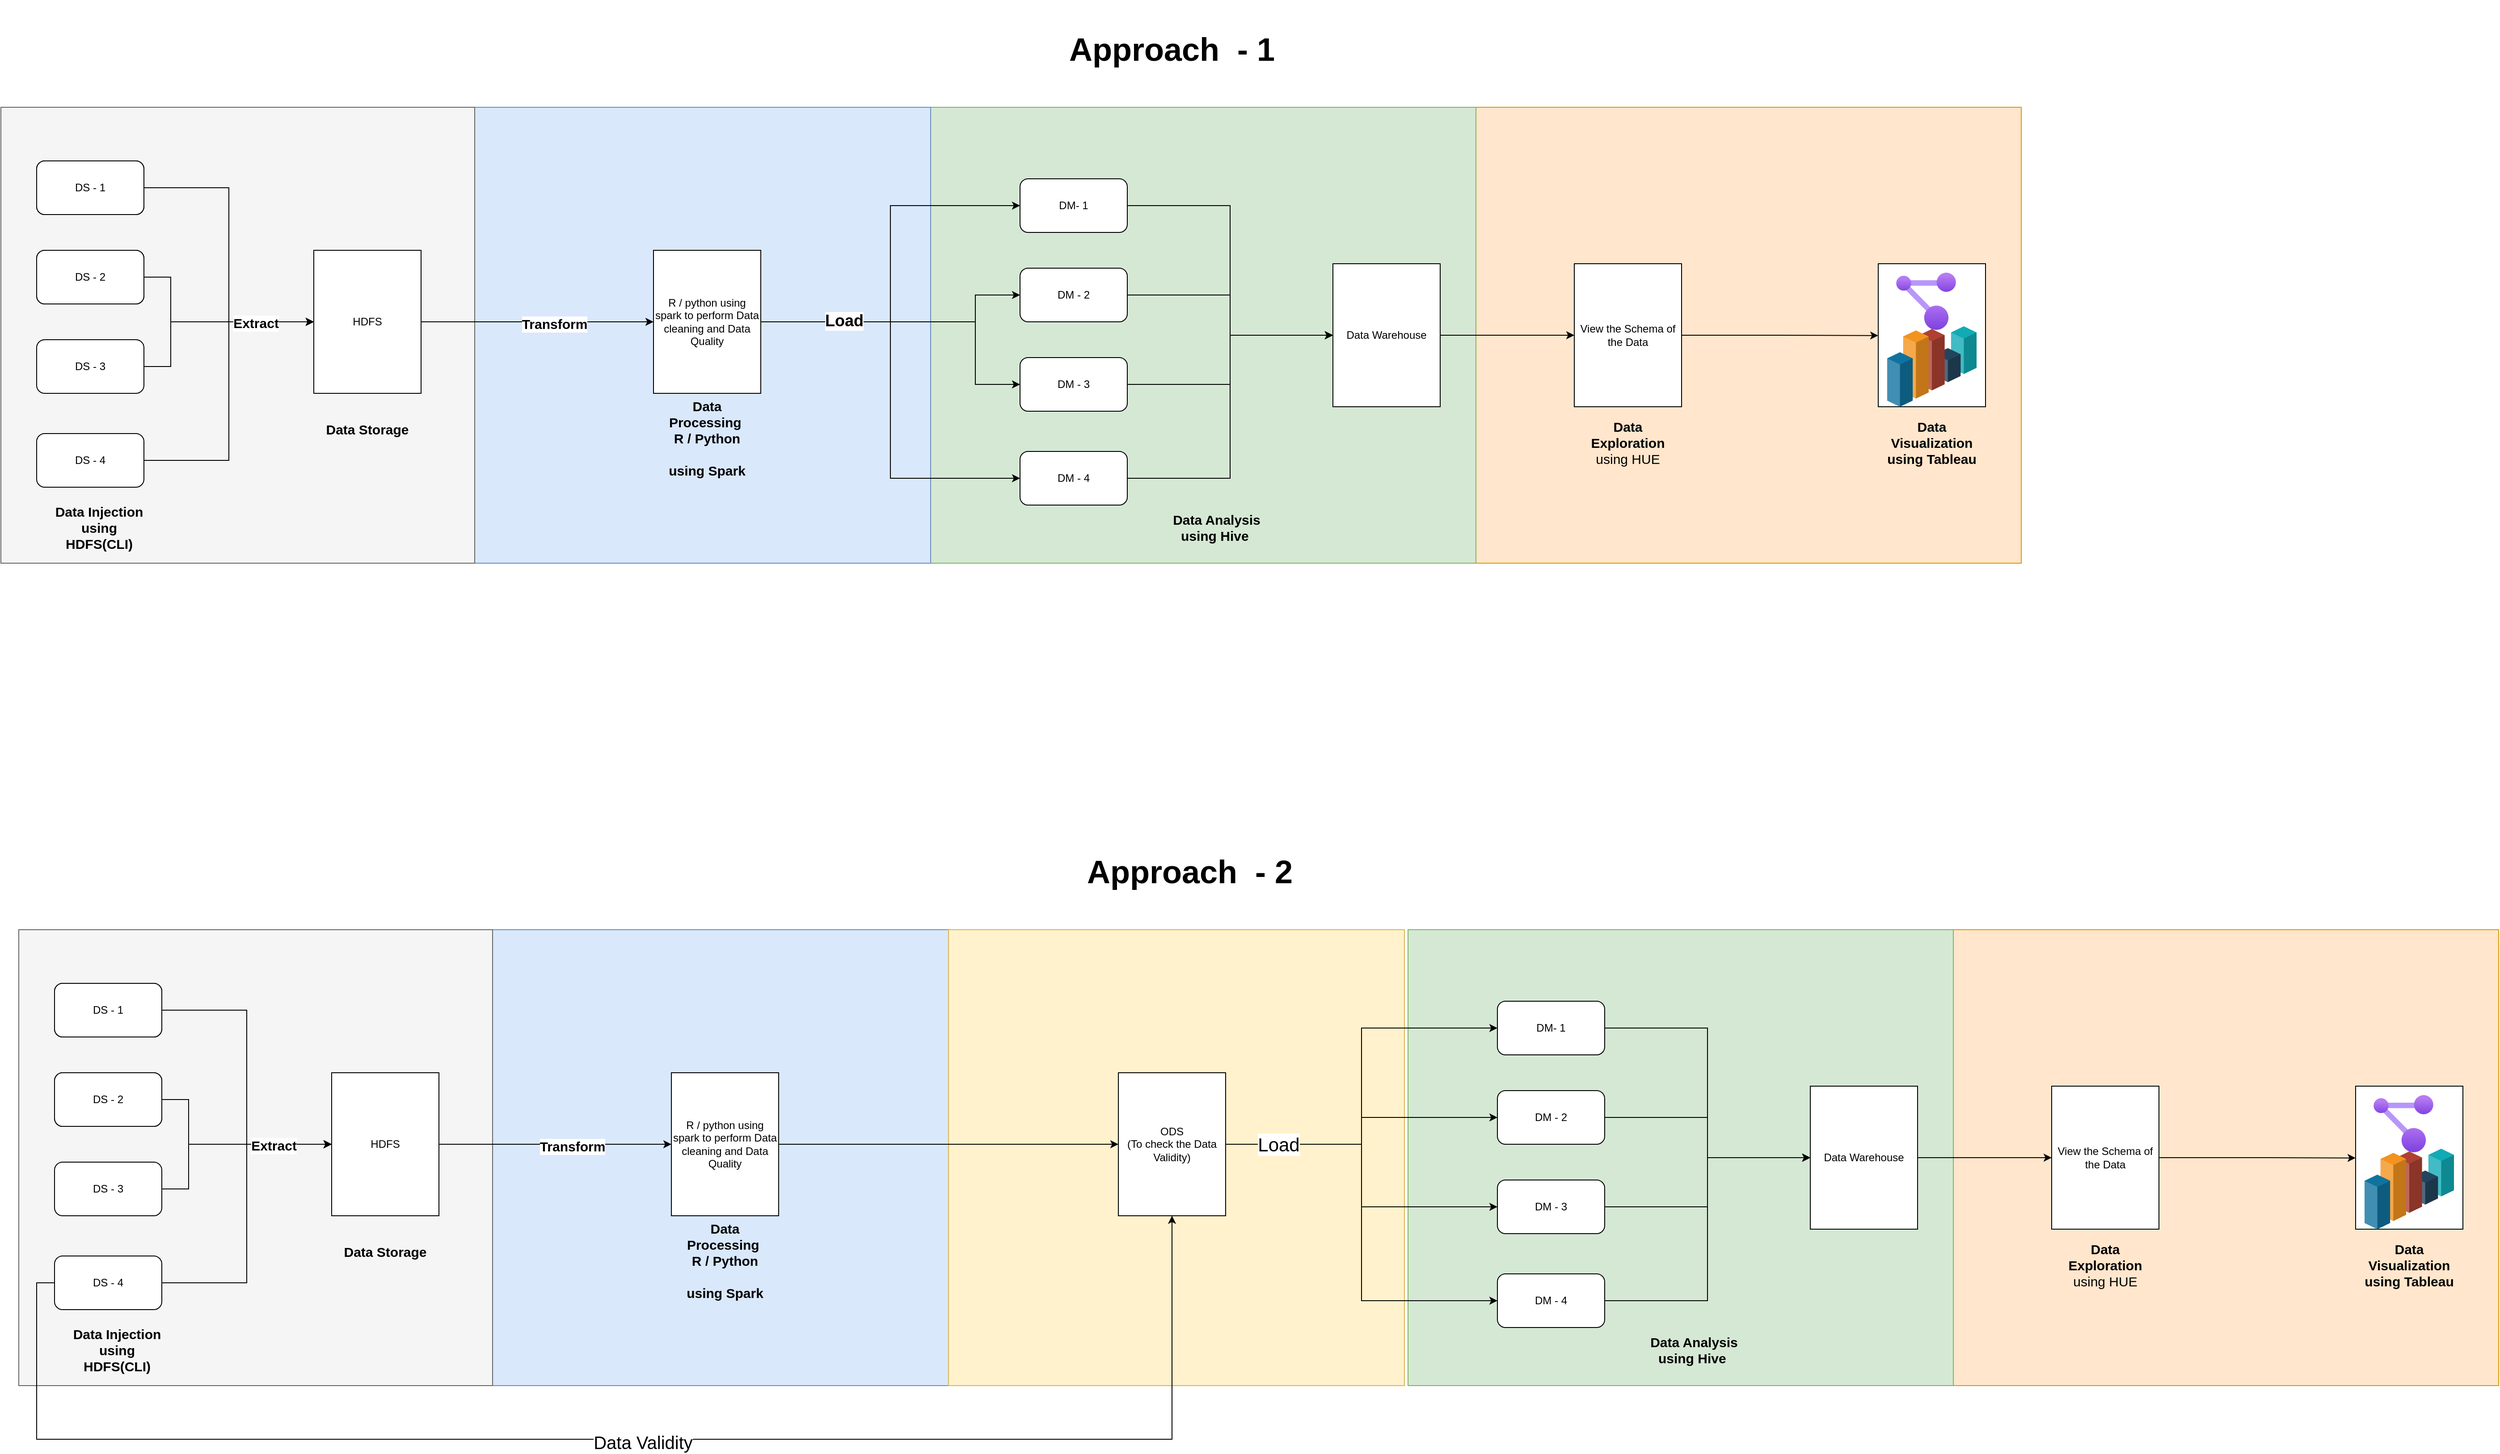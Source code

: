 <mxfile version="20.8.10" type="device"><diagram name="Page-1" id="1sFsLoL9TFEIh8zU4Sg7"><mxGraphModel dx="3115" dy="1513" grid="1" gridSize="10" guides="1" tooltips="1" connect="1" arrows="1" fold="1" page="1" pageScale="1" pageWidth="827" pageHeight="1169" math="0" shadow="0"><root><mxCell id="0"/><mxCell id="1" parent="0"/><mxCell id="8k6NsZzLJzatRKN9SXJg-61" value="" style="rounded=0;whiteSpace=wrap;html=1;fontSize=15;fillColor=#ffe6cc;strokeColor=#d79b00;" parent="1" vertex="1"><mxGeometry x="1730" y="160" width="610" height="510" as="geometry"/></mxCell><mxCell id="8k6NsZzLJzatRKN9SXJg-38" value="" style="rounded=0;whiteSpace=wrap;html=1;fontSize=15;fillColor=#d5e8d4;strokeColor=#82b366;" parent="1" vertex="1"><mxGeometry x="1120" y="160" width="610" height="510" as="geometry"/></mxCell><mxCell id="8k6NsZzLJzatRKN9SXJg-19" value="" style="rounded=0;whiteSpace=wrap;html=1;fontSize=15;fillColor=#dae8fc;strokeColor=#6c8ebf;" parent="1" vertex="1"><mxGeometry x="610" y="160" width="510" height="510" as="geometry"/></mxCell><mxCell id="8k6NsZzLJzatRKN9SXJg-12" value="" style="rounded=0;whiteSpace=wrap;html=1;fontSize=15;fillColor=#f5f5f5;fontColor=#333333;strokeColor=#666666;" parent="1" vertex="1"><mxGeometry x="80" y="160" width="530" height="510" as="geometry"/></mxCell><mxCell id="8k6NsZzLJzatRKN9SXJg-6" style="edgeStyle=orthogonalEdgeStyle;rounded=0;orthogonalLoop=1;jettySize=auto;html=1;exitX=1;exitY=0.5;exitDx=0;exitDy=0;entryX=0;entryY=0.5;entryDx=0;entryDy=0;" parent="1" source="8k6NsZzLJzatRKN9SXJg-1" target="8k6NsZzLJzatRKN9SXJg-5" edge="1"><mxGeometry relative="1" as="geometry"/></mxCell><mxCell id="8k6NsZzLJzatRKN9SXJg-1" value="DS - 1" style="rounded=1;whiteSpace=wrap;html=1;" parent="1" vertex="1"><mxGeometry x="120" y="220" width="120" height="60" as="geometry"/></mxCell><mxCell id="8k6NsZzLJzatRKN9SXJg-7" style="edgeStyle=orthogonalEdgeStyle;rounded=0;orthogonalLoop=1;jettySize=auto;html=1;exitX=1;exitY=0.5;exitDx=0;exitDy=0;" parent="1" source="8k6NsZzLJzatRKN9SXJg-2" edge="1"><mxGeometry relative="1" as="geometry"><mxPoint x="430" y="400" as="targetPoint"/><Array as="points"><mxPoint x="270" y="350"/><mxPoint x="270" y="400"/></Array></mxGeometry></mxCell><mxCell id="8k6NsZzLJzatRKN9SXJg-2" value="DS - 2" style="rounded=1;whiteSpace=wrap;html=1;" parent="1" vertex="1"><mxGeometry x="120" y="320" width="120" height="60" as="geometry"/></mxCell><mxCell id="8k6NsZzLJzatRKN9SXJg-8" style="edgeStyle=orthogonalEdgeStyle;rounded=0;orthogonalLoop=1;jettySize=auto;html=1;exitX=1;exitY=0.5;exitDx=0;exitDy=0;" parent="1" source="8k6NsZzLJzatRKN9SXJg-3" edge="1"><mxGeometry relative="1" as="geometry"><mxPoint x="430" y="400" as="targetPoint"/><Array as="points"><mxPoint x="270" y="450"/><mxPoint x="270" y="400"/></Array></mxGeometry></mxCell><mxCell id="8k6NsZzLJzatRKN9SXJg-3" value="DS - 3" style="rounded=1;whiteSpace=wrap;html=1;" parent="1" vertex="1"><mxGeometry x="120" y="420" width="120" height="60" as="geometry"/></mxCell><mxCell id="8k6NsZzLJzatRKN9SXJg-9" style="edgeStyle=orthogonalEdgeStyle;rounded=0;orthogonalLoop=1;jettySize=auto;html=1;exitX=1;exitY=0.5;exitDx=0;exitDy=0;entryX=0;entryY=0.5;entryDx=0;entryDy=0;" parent="1" source="8k6NsZzLJzatRKN9SXJg-4" target="8k6NsZzLJzatRKN9SXJg-5" edge="1"><mxGeometry relative="1" as="geometry"/></mxCell><mxCell id="8k6NsZzLJzatRKN9SXJg-13" value="&lt;b&gt;Extract&lt;/b&gt;" style="edgeLabel;html=1;align=center;verticalAlign=middle;resizable=0;points=[];fontSize=15;" parent="8k6NsZzLJzatRKN9SXJg-9" vertex="1" connectable="0"><mxGeometry x="0.624" y="-1" relative="1" as="geometry"><mxPoint as="offset"/></mxGeometry></mxCell><mxCell id="8k6NsZzLJzatRKN9SXJg-4" value="DS - 4" style="rounded=1;whiteSpace=wrap;html=1;" parent="1" vertex="1"><mxGeometry x="120" y="525" width="120" height="60" as="geometry"/></mxCell><mxCell id="8k6NsZzLJzatRKN9SXJg-16" style="edgeStyle=orthogonalEdgeStyle;rounded=0;orthogonalLoop=1;jettySize=auto;html=1;exitX=1;exitY=0.5;exitDx=0;exitDy=0;entryX=0;entryY=0.5;entryDx=0;entryDy=0;fontSize=15;" parent="1" source="8k6NsZzLJzatRKN9SXJg-5" target="8k6NsZzLJzatRKN9SXJg-15" edge="1"><mxGeometry relative="1" as="geometry"/></mxCell><mxCell id="8k6NsZzLJzatRKN9SXJg-17" value="&lt;b&gt;Transform&lt;/b&gt;" style="edgeLabel;html=1;align=center;verticalAlign=middle;resizable=0;points=[];fontSize=15;" parent="8k6NsZzLJzatRKN9SXJg-16" vertex="1" connectable="0"><mxGeometry x="0.149" y="-2" relative="1" as="geometry"><mxPoint x="-1" as="offset"/></mxGeometry></mxCell><mxCell id="8k6NsZzLJzatRKN9SXJg-5" value="HDFS" style="rounded=0;whiteSpace=wrap;html=1;" parent="1" vertex="1"><mxGeometry x="430" y="320" width="120" height="160" as="geometry"/></mxCell><mxCell id="8k6NsZzLJzatRKN9SXJg-10" value="&lt;font style=&quot;font-size: 15px;&quot;&gt;&lt;b&gt;Data Injection using HDFS(CLI)&lt;/b&gt;&lt;/font&gt;" style="text;html=1;strokeColor=none;fillColor=none;align=center;verticalAlign=middle;whiteSpace=wrap;rounded=0;" parent="1" vertex="1"><mxGeometry x="130" y="590" width="120" height="80" as="geometry"/></mxCell><mxCell id="8k6NsZzLJzatRKN9SXJg-28" style="edgeStyle=orthogonalEdgeStyle;rounded=0;orthogonalLoop=1;jettySize=auto;html=1;exitX=1;exitY=0.5;exitDx=0;exitDy=0;entryX=0;entryY=0.5;entryDx=0;entryDy=0;fontSize=15;" parent="1" source="8k6NsZzLJzatRKN9SXJg-15" target="8k6NsZzLJzatRKN9SXJg-23" edge="1"><mxGeometry relative="1" as="geometry"/></mxCell><mxCell id="8k6NsZzLJzatRKN9SXJg-15" value="R / python using spark to perform Data cleaning and Data Quality" style="rounded=0;whiteSpace=wrap;html=1;" parent="1" vertex="1"><mxGeometry x="810" y="320" width="120" height="160" as="geometry"/></mxCell><mxCell id="8k6NsZzLJzatRKN9SXJg-18" value="&lt;font style=&quot;font-size: 15px;&quot;&gt;&lt;b&gt;Data Storage&lt;/b&gt;&lt;/font&gt;" style="text;html=1;strokeColor=none;fillColor=none;align=center;verticalAlign=middle;whiteSpace=wrap;rounded=0;" parent="1" vertex="1"><mxGeometry x="430" y="480" width="120" height="80" as="geometry"/></mxCell><mxCell id="8k6NsZzLJzatRKN9SXJg-20" value="&lt;font style=&quot;font-size: 15px;&quot;&gt;&lt;b&gt;Data Processing&amp;nbsp;&lt;br&gt;R / Python&lt;br&gt;&lt;br&gt;using Spark&lt;/b&gt;&lt;br&gt;&lt;/font&gt;" style="text;html=1;strokeColor=none;fillColor=none;align=center;verticalAlign=middle;whiteSpace=wrap;rounded=0;" parent="1" vertex="1"><mxGeometry x="810" y="490" width="120" height="80" as="geometry"/></mxCell><mxCell id="8k6NsZzLJzatRKN9SXJg-21" value="DS - 1" style="rounded=1;whiteSpace=wrap;html=1;" parent="1" vertex="1"><mxGeometry x="120" y="220" width="120" height="60" as="geometry"/></mxCell><mxCell id="8k6NsZzLJzatRKN9SXJg-22" value="DS - 2" style="rounded=1;whiteSpace=wrap;html=1;" parent="1" vertex="1"><mxGeometry x="120" y="320" width="120" height="60" as="geometry"/></mxCell><mxCell id="8k6NsZzLJzatRKN9SXJg-32" style="edgeStyle=orthogonalEdgeStyle;rounded=0;orthogonalLoop=1;jettySize=auto;html=1;exitX=1;exitY=0.5;exitDx=0;exitDy=0;entryX=0;entryY=0.5;entryDx=0;entryDy=0;fontSize=15;startArrow=none;startFill=0;endArrow=classic;endFill=1;" parent="1" source="8k6NsZzLJzatRKN9SXJg-23" target="8k6NsZzLJzatRKN9SXJg-27" edge="1"><mxGeometry relative="1" as="geometry"/></mxCell><mxCell id="8k6NsZzLJzatRKN9SXJg-23" value="DM- 1" style="rounded=1;whiteSpace=wrap;html=1;" parent="1" vertex="1"><mxGeometry x="1220" y="240" width="120" height="60" as="geometry"/></mxCell><mxCell id="8k6NsZzLJzatRKN9SXJg-29" style="edgeStyle=orthogonalEdgeStyle;rounded=0;orthogonalLoop=1;jettySize=auto;html=1;exitX=0;exitY=0.5;exitDx=0;exitDy=0;fontSize=15;startArrow=classic;startFill=1;endArrow=none;endFill=0;" parent="1" source="8k6NsZzLJzatRKN9SXJg-24" edge="1"><mxGeometry relative="1" as="geometry"><mxPoint x="930" y="400" as="targetPoint"/><Array as="points"><mxPoint x="1170" y="370"/><mxPoint x="1170" y="400"/></Array></mxGeometry></mxCell><mxCell id="8k6NsZzLJzatRKN9SXJg-34" style="edgeStyle=orthogonalEdgeStyle;rounded=0;orthogonalLoop=1;jettySize=auto;html=1;exitX=1;exitY=0.5;exitDx=0;exitDy=0;entryX=0;entryY=0.5;entryDx=0;entryDy=0;fontSize=15;startArrow=none;startFill=0;endArrow=classic;endFill=1;" parent="1" source="8k6NsZzLJzatRKN9SXJg-24" target="8k6NsZzLJzatRKN9SXJg-27" edge="1"><mxGeometry relative="1" as="geometry"/></mxCell><mxCell id="8k6NsZzLJzatRKN9SXJg-24" value="DM - 2" style="rounded=1;whiteSpace=wrap;html=1;" parent="1" vertex="1"><mxGeometry x="1220" y="340" width="120" height="60" as="geometry"/></mxCell><mxCell id="8k6NsZzLJzatRKN9SXJg-31" style="edgeStyle=orthogonalEdgeStyle;rounded=0;orthogonalLoop=1;jettySize=auto;html=1;exitX=0;exitY=0.5;exitDx=0;exitDy=0;entryX=1;entryY=0.5;entryDx=0;entryDy=0;fontSize=15;startArrow=classic;startFill=1;endArrow=none;endFill=0;" parent="1" source="8k6NsZzLJzatRKN9SXJg-25" target="8k6NsZzLJzatRKN9SXJg-15" edge="1"><mxGeometry relative="1" as="geometry"/></mxCell><mxCell id="8k6NsZzLJzatRKN9SXJg-36" style="edgeStyle=orthogonalEdgeStyle;rounded=0;orthogonalLoop=1;jettySize=auto;html=1;exitX=1;exitY=0.5;exitDx=0;exitDy=0;entryX=0;entryY=0.5;entryDx=0;entryDy=0;fontSize=15;startArrow=none;startFill=0;endArrow=classic;endFill=1;" parent="1" source="8k6NsZzLJzatRKN9SXJg-25" target="8k6NsZzLJzatRKN9SXJg-27" edge="1"><mxGeometry relative="1" as="geometry"/></mxCell><mxCell id="8k6NsZzLJzatRKN9SXJg-25" value="DM - 4" style="rounded=1;whiteSpace=wrap;html=1;" parent="1" vertex="1"><mxGeometry x="1220" y="545" width="120" height="60" as="geometry"/></mxCell><mxCell id="8k6NsZzLJzatRKN9SXJg-30" style="edgeStyle=orthogonalEdgeStyle;rounded=0;orthogonalLoop=1;jettySize=auto;html=1;exitX=0;exitY=0.5;exitDx=0;exitDy=0;fontSize=15;startArrow=classic;startFill=1;endArrow=none;endFill=0;" parent="1" source="8k6NsZzLJzatRKN9SXJg-26" edge="1"><mxGeometry relative="1" as="geometry"><mxPoint x="930" y="400" as="targetPoint"/><Array as="points"><mxPoint x="1170" y="470"/><mxPoint x="1170" y="400"/></Array></mxGeometry></mxCell><mxCell id="8k6NsZzLJzatRKN9SXJg-40" value="&lt;b&gt;&lt;font style=&quot;font-size: 18px;&quot;&gt;Load&lt;/font&gt;&lt;/b&gt;" style="edgeLabel;html=1;align=center;verticalAlign=middle;resizable=0;points=[];fontSize=15;" parent="8k6NsZzLJzatRKN9SXJg-30" vertex="1" connectable="0"><mxGeometry x="0.488" y="-1" relative="1" as="geometry"><mxPoint x="1" as="offset"/></mxGeometry></mxCell><mxCell id="8k6NsZzLJzatRKN9SXJg-37" style="edgeStyle=orthogonalEdgeStyle;rounded=0;orthogonalLoop=1;jettySize=auto;html=1;exitX=1;exitY=0.5;exitDx=0;exitDy=0;entryX=0;entryY=0.5;entryDx=0;entryDy=0;fontSize=15;startArrow=none;startFill=0;endArrow=classic;endFill=1;" parent="1" source="8k6NsZzLJzatRKN9SXJg-26" target="8k6NsZzLJzatRKN9SXJg-27" edge="1"><mxGeometry relative="1" as="geometry"/></mxCell><mxCell id="8k6NsZzLJzatRKN9SXJg-26" value="DM - 3" style="rounded=1;whiteSpace=wrap;html=1;" parent="1" vertex="1"><mxGeometry x="1220" y="440" width="120" height="60" as="geometry"/></mxCell><mxCell id="8k6NsZzLJzatRKN9SXJg-60" style="edgeStyle=orthogonalEdgeStyle;rounded=0;orthogonalLoop=1;jettySize=auto;html=1;exitX=1;exitY=0.5;exitDx=0;exitDy=0;entryX=0;entryY=0.5;entryDx=0;entryDy=0;fontSize=18;startArrow=none;startFill=0;endArrow=classic;endFill=1;" parent="1" source="8k6NsZzLJzatRKN9SXJg-27" target="8k6NsZzLJzatRKN9SXJg-41" edge="1"><mxGeometry relative="1" as="geometry"/></mxCell><mxCell id="8k6NsZzLJzatRKN9SXJg-27" value="Data Warehouse" style="rounded=0;whiteSpace=wrap;html=1;" parent="1" vertex="1"><mxGeometry x="1570" y="335" width="120" height="160" as="geometry"/></mxCell><mxCell id="8k6NsZzLJzatRKN9SXJg-39" value="&lt;font style=&quot;font-size: 15px;&quot;&gt;&lt;b&gt;Data Analysis&lt;br&gt;using Hive&amp;nbsp;&lt;/b&gt;&lt;br&gt;&lt;/font&gt;" style="text;html=1;strokeColor=none;fillColor=none;align=center;verticalAlign=middle;whiteSpace=wrap;rounded=0;" parent="1" vertex="1"><mxGeometry x="1380" y="590" width="120" height="80" as="geometry"/></mxCell><mxCell id="8k6NsZzLJzatRKN9SXJg-59" style="edgeStyle=orthogonalEdgeStyle;rounded=0;orthogonalLoop=1;jettySize=auto;html=1;exitX=1;exitY=0.5;exitDx=0;exitDy=0;fontSize=18;startArrow=none;startFill=0;endArrow=classic;endFill=1;" parent="1" source="8k6NsZzLJzatRKN9SXJg-41" edge="1"><mxGeometry relative="1" as="geometry"><mxPoint x="2180" y="415.333" as="targetPoint"/></mxGeometry></mxCell><mxCell id="8k6NsZzLJzatRKN9SXJg-41" value="View the Schema of the Data" style="rounded=0;whiteSpace=wrap;html=1;" parent="1" vertex="1"><mxGeometry x="1840" y="335" width="120" height="160" as="geometry"/></mxCell><mxCell id="8k6NsZzLJzatRKN9SXJg-58" value="" style="group" parent="1" vertex="1" connectable="0"><mxGeometry x="2190" y="345" width="110" height="150" as="geometry"/></mxCell><mxCell id="8k6NsZzLJzatRKN9SXJg-56" value="" style="group" parent="8k6NsZzLJzatRKN9SXJg-58" vertex="1" connectable="0"><mxGeometry y="60" width="110" height="90" as="geometry"/></mxCell><mxCell id="8k6NsZzLJzatRKN9SXJg-44" value="" style="rounded=0;whiteSpace=wrap;html=1;" parent="8k6NsZzLJzatRKN9SXJg-56" vertex="1"><mxGeometry x="-10" y="-70.0" width="120" height="160" as="geometry"/></mxCell><mxCell id="8k6NsZzLJzatRKN9SXJg-51" value="" style="verticalLabelPosition=bottom;verticalAlign=top;html=1;shape=mxgraph.infographic.shadedCube;isoAngle=15;fillColor=#12AAB5;strokeColor=none;shadow=0;fontSize=18;" parent="8k6NsZzLJzatRKN9SXJg-56" vertex="1"><mxGeometry x="71.429" width="28.571" height="53.39" as="geometry"/></mxCell><mxCell id="8k6NsZzLJzatRKN9SXJg-52" value="" style="verticalLabelPosition=bottom;verticalAlign=top;html=1;shape=mxgraph.infographic.shadedCube;isoAngle=15;fillColor=#23445D;strokeColor=none;shadow=0;fontSize=18;" parent="8k6NsZzLJzatRKN9SXJg-56" vertex="1"><mxGeometry x="53.571" y="24.407" width="28.571" height="38.136" as="geometry"/></mxCell><mxCell id="8k6NsZzLJzatRKN9SXJg-53" value="" style="verticalLabelPosition=bottom;verticalAlign=top;html=1;shape=mxgraph.infographic.shadedCube;isoAngle=15;fillColor=#AE4132;strokeColor=none;shadow=0;fontSize=18;" parent="8k6NsZzLJzatRKN9SXJg-56" vertex="1"><mxGeometry x="35.714" y="3.051" width="28.571" height="68.644" as="geometry"/></mxCell><mxCell id="8k6NsZzLJzatRKN9SXJg-54" value="" style="verticalLabelPosition=bottom;verticalAlign=top;html=1;shape=mxgraph.infographic.shadedCube;isoAngle=15;fillColor=#F2931E;strokeColor=none;shadow=0;fontSize=18;" parent="8k6NsZzLJzatRKN9SXJg-56" vertex="1"><mxGeometry x="17.857" y="4.576" width="28.571" height="76.271" as="geometry"/></mxCell><mxCell id="8k6NsZzLJzatRKN9SXJg-55" value="" style="verticalLabelPosition=bottom;verticalAlign=top;html=1;shape=mxgraph.infographic.shadedCube;isoAngle=15;fillColor=#10739E;strokeColor=none;shadow=0;fontSize=18;" parent="8k6NsZzLJzatRKN9SXJg-56" vertex="1"><mxGeometry y="28.983" width="28.571" height="61.017" as="geometry"/></mxCell><mxCell id="8k6NsZzLJzatRKN9SXJg-45" value="" style="aspect=fixed;html=1;points=[];align=center;image;fontSize=12;image=img/lib/azure2/management_governance/Resource_Graph_Explorer.svg;" parent="8k6NsZzLJzatRKN9SXJg-58" vertex="1"><mxGeometry x="10" width="67" height="64" as="geometry"/></mxCell><mxCell id="8k6NsZzLJzatRKN9SXJg-62" value="&lt;font style=&quot;font-size: 15px;&quot;&gt;&lt;b&gt;Data Exploration&lt;br&gt;&lt;/b&gt;using HUE&lt;br&gt;&lt;/font&gt;" style="text;html=1;strokeColor=none;fillColor=none;align=center;verticalAlign=middle;whiteSpace=wrap;rounded=0;" parent="1" vertex="1"><mxGeometry x="1840" y="495" width="120" height="80" as="geometry"/></mxCell><mxCell id="8k6NsZzLJzatRKN9SXJg-63" value="&lt;font style=&quot;font-size: 15px;&quot;&gt;&lt;b&gt;Data Visualization using Tableau&lt;/b&gt;&lt;br&gt;&lt;/font&gt;" style="text;html=1;strokeColor=none;fillColor=none;align=center;verticalAlign=middle;whiteSpace=wrap;rounded=0;" parent="1" vertex="1"><mxGeometry x="2180" y="495" width="120" height="80" as="geometry"/></mxCell><mxCell id="8k6NsZzLJzatRKN9SXJg-64" value="&lt;font style=&quot;font-size: 36px;&quot;&gt;&lt;b&gt;Approach&amp;nbsp; - 1&lt;/b&gt;&lt;/font&gt;" style="text;html=1;strokeColor=none;fillColor=none;align=center;verticalAlign=middle;whiteSpace=wrap;rounded=0;fontSize=18;" parent="1" vertex="1"><mxGeometry x="1140" y="40" width="500" height="110" as="geometry"/></mxCell><mxCell id="bdgxwRZe0dCReDBL0QKx-1" value="" style="rounded=0;whiteSpace=wrap;html=1;fontSize=15;fillColor=#ffe6cc;strokeColor=#d79b00;" vertex="1" parent="1"><mxGeometry x="2264" y="1080" width="610" height="510" as="geometry"/></mxCell><mxCell id="bdgxwRZe0dCReDBL0QKx-2" value="" style="rounded=0;whiteSpace=wrap;html=1;fontSize=15;fillColor=#d5e8d4;strokeColor=#82b366;" vertex="1" parent="1"><mxGeometry x="1654" y="1080" width="610" height="510" as="geometry"/></mxCell><mxCell id="bdgxwRZe0dCReDBL0QKx-3" value="" style="rounded=0;whiteSpace=wrap;html=1;fontSize=15;fillColor=#dae8fc;strokeColor=#6c8ebf;" vertex="1" parent="1"><mxGeometry x="630" y="1080" width="510" height="510" as="geometry"/></mxCell><mxCell id="bdgxwRZe0dCReDBL0QKx-4" value="" style="rounded=0;whiteSpace=wrap;html=1;fontSize=15;fillColor=#f5f5f5;fontColor=#333333;strokeColor=#666666;" vertex="1" parent="1"><mxGeometry x="100" y="1080" width="530" height="510" as="geometry"/></mxCell><mxCell id="bdgxwRZe0dCReDBL0QKx-5" style="edgeStyle=orthogonalEdgeStyle;rounded=0;orthogonalLoop=1;jettySize=auto;html=1;exitX=1;exitY=0.5;exitDx=0;exitDy=0;entryX=0;entryY=0.5;entryDx=0;entryDy=0;" edge="1" source="bdgxwRZe0dCReDBL0QKx-6" target="bdgxwRZe0dCReDBL0QKx-16" parent="1"><mxGeometry relative="1" as="geometry"/></mxCell><mxCell id="bdgxwRZe0dCReDBL0QKx-6" value="DS - 1" style="rounded=1;whiteSpace=wrap;html=1;" vertex="1" parent="1"><mxGeometry x="140" y="1140" width="120" height="60" as="geometry"/></mxCell><mxCell id="bdgxwRZe0dCReDBL0QKx-7" style="edgeStyle=orthogonalEdgeStyle;rounded=0;orthogonalLoop=1;jettySize=auto;html=1;exitX=1;exitY=0.5;exitDx=0;exitDy=0;" edge="1" source="bdgxwRZe0dCReDBL0QKx-8" parent="1"><mxGeometry relative="1" as="geometry"><mxPoint x="450" y="1320" as="targetPoint"/><Array as="points"><mxPoint x="290" y="1270"/><mxPoint x="290" y="1320"/></Array></mxGeometry></mxCell><mxCell id="bdgxwRZe0dCReDBL0QKx-8" value="DS - 2" style="rounded=1;whiteSpace=wrap;html=1;" vertex="1" parent="1"><mxGeometry x="140" y="1240" width="120" height="60" as="geometry"/></mxCell><mxCell id="bdgxwRZe0dCReDBL0QKx-9" style="edgeStyle=orthogonalEdgeStyle;rounded=0;orthogonalLoop=1;jettySize=auto;html=1;exitX=1;exitY=0.5;exitDx=0;exitDy=0;" edge="1" source="bdgxwRZe0dCReDBL0QKx-10" parent="1"><mxGeometry relative="1" as="geometry"><mxPoint x="450" y="1320" as="targetPoint"/><Array as="points"><mxPoint x="290" y="1370"/><mxPoint x="290" y="1320"/></Array></mxGeometry></mxCell><mxCell id="bdgxwRZe0dCReDBL0QKx-10" value="DS - 3" style="rounded=1;whiteSpace=wrap;html=1;" vertex="1" parent="1"><mxGeometry x="140" y="1340" width="120" height="60" as="geometry"/></mxCell><mxCell id="bdgxwRZe0dCReDBL0QKx-11" style="edgeStyle=orthogonalEdgeStyle;rounded=0;orthogonalLoop=1;jettySize=auto;html=1;exitX=1;exitY=0.5;exitDx=0;exitDy=0;entryX=0;entryY=0.5;entryDx=0;entryDy=0;" edge="1" source="bdgxwRZe0dCReDBL0QKx-13" target="bdgxwRZe0dCReDBL0QKx-16" parent="1"><mxGeometry relative="1" as="geometry"/></mxCell><mxCell id="bdgxwRZe0dCReDBL0QKx-12" value="&lt;b&gt;Extract&lt;/b&gt;" style="edgeLabel;html=1;align=center;verticalAlign=middle;resizable=0;points=[];fontSize=15;" vertex="1" connectable="0" parent="bdgxwRZe0dCReDBL0QKx-11"><mxGeometry x="0.624" y="-1" relative="1" as="geometry"><mxPoint as="offset"/></mxGeometry></mxCell><mxCell id="bdgxwRZe0dCReDBL0QKx-13" value="DS - 4" style="rounded=1;whiteSpace=wrap;html=1;" vertex="1" parent="1"><mxGeometry x="140" y="1445" width="120" height="60" as="geometry"/></mxCell><mxCell id="bdgxwRZe0dCReDBL0QKx-14" style="edgeStyle=orthogonalEdgeStyle;rounded=0;orthogonalLoop=1;jettySize=auto;html=1;exitX=1;exitY=0.5;exitDx=0;exitDy=0;entryX=0;entryY=0.5;entryDx=0;entryDy=0;fontSize=15;" edge="1" source="bdgxwRZe0dCReDBL0QKx-16" target="bdgxwRZe0dCReDBL0QKx-19" parent="1"><mxGeometry relative="1" as="geometry"/></mxCell><mxCell id="bdgxwRZe0dCReDBL0QKx-15" value="&lt;b&gt;Transform&lt;/b&gt;" style="edgeLabel;html=1;align=center;verticalAlign=middle;resizable=0;points=[];fontSize=15;" vertex="1" connectable="0" parent="bdgxwRZe0dCReDBL0QKx-14"><mxGeometry x="0.149" y="-2" relative="1" as="geometry"><mxPoint x="-1" as="offset"/></mxGeometry></mxCell><mxCell id="bdgxwRZe0dCReDBL0QKx-16" value="HDFS" style="rounded=0;whiteSpace=wrap;html=1;" vertex="1" parent="1"><mxGeometry x="450" y="1240" width="120" height="160" as="geometry"/></mxCell><mxCell id="bdgxwRZe0dCReDBL0QKx-17" value="&lt;font style=&quot;font-size: 15px;&quot;&gt;&lt;b&gt;Data Injection using HDFS(CLI)&lt;/b&gt;&lt;/font&gt;" style="text;html=1;strokeColor=none;fillColor=none;align=center;verticalAlign=middle;whiteSpace=wrap;rounded=0;" vertex="1" parent="1"><mxGeometry x="150" y="1510" width="120" height="80" as="geometry"/></mxCell><mxCell id="bdgxwRZe0dCReDBL0QKx-19" value="R / python using spark to perform Data cleaning and Data Quality" style="rounded=0;whiteSpace=wrap;html=1;" vertex="1" parent="1"><mxGeometry x="830" y="1240" width="120" height="160" as="geometry"/></mxCell><mxCell id="bdgxwRZe0dCReDBL0QKx-20" value="&lt;font style=&quot;font-size: 15px;&quot;&gt;&lt;b&gt;Data Storage&lt;/b&gt;&lt;/font&gt;" style="text;html=1;strokeColor=none;fillColor=none;align=center;verticalAlign=middle;whiteSpace=wrap;rounded=0;" vertex="1" parent="1"><mxGeometry x="450" y="1400" width="120" height="80" as="geometry"/></mxCell><mxCell id="bdgxwRZe0dCReDBL0QKx-21" value="&lt;font style=&quot;font-size: 15px;&quot;&gt;&lt;b&gt;Data Processing&amp;nbsp;&lt;br&gt;R / Python&lt;br&gt;&lt;br&gt;using Spark&lt;/b&gt;&lt;br&gt;&lt;/font&gt;" style="text;html=1;strokeColor=none;fillColor=none;align=center;verticalAlign=middle;whiteSpace=wrap;rounded=0;" vertex="1" parent="1"><mxGeometry x="830" y="1410" width="120" height="80" as="geometry"/></mxCell><mxCell id="bdgxwRZe0dCReDBL0QKx-22" value="DS - 1" style="rounded=1;whiteSpace=wrap;html=1;" vertex="1" parent="1"><mxGeometry x="140" y="1140" width="120" height="60" as="geometry"/></mxCell><mxCell id="bdgxwRZe0dCReDBL0QKx-23" value="DS - 2" style="rounded=1;whiteSpace=wrap;html=1;" vertex="1" parent="1"><mxGeometry x="140" y="1240" width="120" height="60" as="geometry"/></mxCell><mxCell id="bdgxwRZe0dCReDBL0QKx-24" style="edgeStyle=orthogonalEdgeStyle;rounded=0;orthogonalLoop=1;jettySize=auto;html=1;exitX=1;exitY=0.5;exitDx=0;exitDy=0;entryX=0;entryY=0.5;entryDx=0;entryDy=0;fontSize=15;startArrow=none;startFill=0;endArrow=classic;endFill=1;" edge="1" source="bdgxwRZe0dCReDBL0QKx-25" target="bdgxwRZe0dCReDBL0QKx-37" parent="1"><mxGeometry relative="1" as="geometry"/></mxCell><mxCell id="bdgxwRZe0dCReDBL0QKx-25" value="DM- 1" style="rounded=1;whiteSpace=wrap;html=1;" vertex="1" parent="1"><mxGeometry x="1754" y="1160" width="120" height="60" as="geometry"/></mxCell><mxCell id="bdgxwRZe0dCReDBL0QKx-27" style="edgeStyle=orthogonalEdgeStyle;rounded=0;orthogonalLoop=1;jettySize=auto;html=1;exitX=1;exitY=0.5;exitDx=0;exitDy=0;entryX=0;entryY=0.5;entryDx=0;entryDy=0;fontSize=15;startArrow=none;startFill=0;endArrow=classic;endFill=1;" edge="1" source="bdgxwRZe0dCReDBL0QKx-28" target="bdgxwRZe0dCReDBL0QKx-37" parent="1"><mxGeometry relative="1" as="geometry"/></mxCell><mxCell id="bdgxwRZe0dCReDBL0QKx-28" value="DM - 2" style="rounded=1;whiteSpace=wrap;html=1;" vertex="1" parent="1"><mxGeometry x="1754" y="1260" width="120" height="60" as="geometry"/></mxCell><mxCell id="bdgxwRZe0dCReDBL0QKx-30" style="edgeStyle=orthogonalEdgeStyle;rounded=0;orthogonalLoop=1;jettySize=auto;html=1;exitX=1;exitY=0.5;exitDx=0;exitDy=0;entryX=0;entryY=0.5;entryDx=0;entryDy=0;fontSize=15;startArrow=none;startFill=0;endArrow=classic;endFill=1;" edge="1" source="bdgxwRZe0dCReDBL0QKx-31" target="bdgxwRZe0dCReDBL0QKx-37" parent="1"><mxGeometry relative="1" as="geometry"/></mxCell><mxCell id="bdgxwRZe0dCReDBL0QKx-31" value="DM - 4" style="rounded=1;whiteSpace=wrap;html=1;" vertex="1" parent="1"><mxGeometry x="1754" y="1465" width="120" height="60" as="geometry"/></mxCell><mxCell id="bdgxwRZe0dCReDBL0QKx-34" style="edgeStyle=orthogonalEdgeStyle;rounded=0;orthogonalLoop=1;jettySize=auto;html=1;exitX=1;exitY=0.5;exitDx=0;exitDy=0;entryX=0;entryY=0.5;entryDx=0;entryDy=0;fontSize=15;startArrow=none;startFill=0;endArrow=classic;endFill=1;" edge="1" source="bdgxwRZe0dCReDBL0QKx-35" target="bdgxwRZe0dCReDBL0QKx-37" parent="1"><mxGeometry relative="1" as="geometry"/></mxCell><mxCell id="bdgxwRZe0dCReDBL0QKx-35" value="DM - 3" style="rounded=1;whiteSpace=wrap;html=1;" vertex="1" parent="1"><mxGeometry x="1754" y="1360" width="120" height="60" as="geometry"/></mxCell><mxCell id="bdgxwRZe0dCReDBL0QKx-36" style="edgeStyle=orthogonalEdgeStyle;rounded=0;orthogonalLoop=1;jettySize=auto;html=1;exitX=1;exitY=0.5;exitDx=0;exitDy=0;entryX=0;entryY=0.5;entryDx=0;entryDy=0;fontSize=18;startArrow=none;startFill=0;endArrow=classic;endFill=1;" edge="1" source="bdgxwRZe0dCReDBL0QKx-37" target="bdgxwRZe0dCReDBL0QKx-40" parent="1"><mxGeometry relative="1" as="geometry"/></mxCell><mxCell id="bdgxwRZe0dCReDBL0QKx-37" value="Data Warehouse" style="rounded=0;whiteSpace=wrap;html=1;" vertex="1" parent="1"><mxGeometry x="2104" y="1255" width="120" height="160" as="geometry"/></mxCell><mxCell id="bdgxwRZe0dCReDBL0QKx-38" value="&lt;font style=&quot;font-size: 15px;&quot;&gt;&lt;b&gt;Data Analysis&lt;br&gt;using Hive&amp;nbsp;&lt;/b&gt;&lt;br&gt;&lt;/font&gt;" style="text;html=1;strokeColor=none;fillColor=none;align=center;verticalAlign=middle;whiteSpace=wrap;rounded=0;" vertex="1" parent="1"><mxGeometry x="1914" y="1510" width="120" height="80" as="geometry"/></mxCell><mxCell id="bdgxwRZe0dCReDBL0QKx-39" style="edgeStyle=orthogonalEdgeStyle;rounded=0;orthogonalLoop=1;jettySize=auto;html=1;exitX=1;exitY=0.5;exitDx=0;exitDy=0;fontSize=18;startArrow=none;startFill=0;endArrow=classic;endFill=1;" edge="1" source="bdgxwRZe0dCReDBL0QKx-40" parent="1"><mxGeometry relative="1" as="geometry"><mxPoint x="2714" y="1335.333" as="targetPoint"/></mxGeometry></mxCell><mxCell id="bdgxwRZe0dCReDBL0QKx-40" value="View the Schema of the Data" style="rounded=0;whiteSpace=wrap;html=1;" vertex="1" parent="1"><mxGeometry x="2374" y="1255" width="120" height="160" as="geometry"/></mxCell><mxCell id="bdgxwRZe0dCReDBL0QKx-41" value="" style="group" vertex="1" connectable="0" parent="1"><mxGeometry x="2724" y="1265" width="110" height="150" as="geometry"/></mxCell><mxCell id="bdgxwRZe0dCReDBL0QKx-42" value="" style="group" vertex="1" connectable="0" parent="bdgxwRZe0dCReDBL0QKx-41"><mxGeometry y="60" width="110" height="90" as="geometry"/></mxCell><mxCell id="bdgxwRZe0dCReDBL0QKx-43" value="" style="rounded=0;whiteSpace=wrap;html=1;" vertex="1" parent="bdgxwRZe0dCReDBL0QKx-42"><mxGeometry x="-10" y="-70.0" width="120" height="160" as="geometry"/></mxCell><mxCell id="bdgxwRZe0dCReDBL0QKx-44" value="" style="verticalLabelPosition=bottom;verticalAlign=top;html=1;shape=mxgraph.infographic.shadedCube;isoAngle=15;fillColor=#12AAB5;strokeColor=none;shadow=0;fontSize=18;" vertex="1" parent="bdgxwRZe0dCReDBL0QKx-42"><mxGeometry x="71.429" width="28.571" height="53.39" as="geometry"/></mxCell><mxCell id="bdgxwRZe0dCReDBL0QKx-45" value="" style="verticalLabelPosition=bottom;verticalAlign=top;html=1;shape=mxgraph.infographic.shadedCube;isoAngle=15;fillColor=#23445D;strokeColor=none;shadow=0;fontSize=18;" vertex="1" parent="bdgxwRZe0dCReDBL0QKx-42"><mxGeometry x="53.571" y="24.407" width="28.571" height="38.136" as="geometry"/></mxCell><mxCell id="bdgxwRZe0dCReDBL0QKx-46" value="" style="verticalLabelPosition=bottom;verticalAlign=top;html=1;shape=mxgraph.infographic.shadedCube;isoAngle=15;fillColor=#AE4132;strokeColor=none;shadow=0;fontSize=18;" vertex="1" parent="bdgxwRZe0dCReDBL0QKx-42"><mxGeometry x="35.714" y="3.051" width="28.571" height="68.644" as="geometry"/></mxCell><mxCell id="bdgxwRZe0dCReDBL0QKx-47" value="" style="verticalLabelPosition=bottom;verticalAlign=top;html=1;shape=mxgraph.infographic.shadedCube;isoAngle=15;fillColor=#F2931E;strokeColor=none;shadow=0;fontSize=18;" vertex="1" parent="bdgxwRZe0dCReDBL0QKx-42"><mxGeometry x="17.857" y="4.576" width="28.571" height="76.271" as="geometry"/></mxCell><mxCell id="bdgxwRZe0dCReDBL0QKx-48" value="" style="verticalLabelPosition=bottom;verticalAlign=top;html=1;shape=mxgraph.infographic.shadedCube;isoAngle=15;fillColor=#10739E;strokeColor=none;shadow=0;fontSize=18;" vertex="1" parent="bdgxwRZe0dCReDBL0QKx-42"><mxGeometry y="28.983" width="28.571" height="61.017" as="geometry"/></mxCell><mxCell id="bdgxwRZe0dCReDBL0QKx-49" value="" style="aspect=fixed;html=1;points=[];align=center;image;fontSize=12;image=img/lib/azure2/management_governance/Resource_Graph_Explorer.svg;" vertex="1" parent="bdgxwRZe0dCReDBL0QKx-41"><mxGeometry x="10" width="67" height="64" as="geometry"/></mxCell><mxCell id="bdgxwRZe0dCReDBL0QKx-50" value="&lt;font style=&quot;font-size: 15px;&quot;&gt;&lt;b&gt;Data Exploration&lt;br&gt;&lt;/b&gt;using HUE&lt;br&gt;&lt;/font&gt;" style="text;html=1;strokeColor=none;fillColor=none;align=center;verticalAlign=middle;whiteSpace=wrap;rounded=0;" vertex="1" parent="1"><mxGeometry x="2374" y="1415" width="120" height="80" as="geometry"/></mxCell><mxCell id="bdgxwRZe0dCReDBL0QKx-51" value="&lt;font style=&quot;font-size: 15px;&quot;&gt;&lt;b&gt;Data Visualization using Tableau&lt;/b&gt;&lt;br&gt;&lt;/font&gt;" style="text;html=1;strokeColor=none;fillColor=none;align=center;verticalAlign=middle;whiteSpace=wrap;rounded=0;" vertex="1" parent="1"><mxGeometry x="2714" y="1415" width="120" height="80" as="geometry"/></mxCell><mxCell id="bdgxwRZe0dCReDBL0QKx-52" value="&lt;font style=&quot;font-size: 36px;&quot;&gt;&lt;b&gt;Approach&amp;nbsp; - 2&lt;/b&gt;&lt;/font&gt;" style="text;html=1;strokeColor=none;fillColor=none;align=center;verticalAlign=middle;whiteSpace=wrap;rounded=0;fontSize=18;" vertex="1" parent="1"><mxGeometry x="1160" y="960" width="500" height="110" as="geometry"/></mxCell><mxCell id="bdgxwRZe0dCReDBL0QKx-53" value="" style="rounded=0;whiteSpace=wrap;html=1;fontSize=15;fillColor=#fff2cc;strokeColor=#d6b656;" vertex="1" parent="1"><mxGeometry x="1140" y="1080" width="510" height="510" as="geometry"/></mxCell><mxCell id="bdgxwRZe0dCReDBL0QKx-58" style="edgeStyle=orthogonalEdgeStyle;rounded=0;orthogonalLoop=1;jettySize=auto;html=1;exitX=0.5;exitY=1;exitDx=0;exitDy=0;entryX=0;entryY=0.5;entryDx=0;entryDy=0;startArrow=classic;startFill=1;endArrow=none;endFill=0;" edge="1" parent="1" source="bdgxwRZe0dCReDBL0QKx-54" target="bdgxwRZe0dCReDBL0QKx-13"><mxGeometry relative="1" as="geometry"><Array as="points"><mxPoint x="1390" y="1650"/><mxPoint x="120" y="1650"/><mxPoint x="120" y="1475"/></Array></mxGeometry></mxCell><mxCell id="bdgxwRZe0dCReDBL0QKx-63" value="&lt;font style=&quot;font-size: 20px;&quot;&gt;Data Validity&lt;/font&gt;" style="edgeLabel;html=1;align=center;verticalAlign=middle;resizable=0;points=[];" vertex="1" connectable="0" parent="bdgxwRZe0dCReDBL0QKx-58"><mxGeometry x="-0.018" y="3" relative="1" as="geometry"><mxPoint as="offset"/></mxGeometry></mxCell><mxCell id="bdgxwRZe0dCReDBL0QKx-59" style="edgeStyle=orthogonalEdgeStyle;rounded=0;orthogonalLoop=1;jettySize=auto;html=1;exitX=1;exitY=0.5;exitDx=0;exitDy=0;entryX=0;entryY=0.5;entryDx=0;entryDy=0;startArrow=none;startFill=0;endArrow=classic;endFill=1;" edge="1" parent="1" source="bdgxwRZe0dCReDBL0QKx-54" target="bdgxwRZe0dCReDBL0QKx-25"><mxGeometry relative="1" as="geometry"/></mxCell><mxCell id="bdgxwRZe0dCReDBL0QKx-60" style="edgeStyle=orthogonalEdgeStyle;rounded=0;orthogonalLoop=1;jettySize=auto;html=1;exitX=1;exitY=0.5;exitDx=0;exitDy=0;entryX=0;entryY=0.5;entryDx=0;entryDy=0;startArrow=none;startFill=0;endArrow=classic;endFill=1;" edge="1" parent="1" source="bdgxwRZe0dCReDBL0QKx-54" target="bdgxwRZe0dCReDBL0QKx-28"><mxGeometry relative="1" as="geometry"/></mxCell><mxCell id="bdgxwRZe0dCReDBL0QKx-61" style="edgeStyle=orthogonalEdgeStyle;rounded=0;orthogonalLoop=1;jettySize=auto;html=1;exitX=1;exitY=0.5;exitDx=0;exitDy=0;entryX=0;entryY=0.5;entryDx=0;entryDy=0;startArrow=none;startFill=0;endArrow=classic;endFill=1;" edge="1" parent="1" source="bdgxwRZe0dCReDBL0QKx-54" target="bdgxwRZe0dCReDBL0QKx-35"><mxGeometry relative="1" as="geometry"/></mxCell><mxCell id="bdgxwRZe0dCReDBL0QKx-62" style="edgeStyle=orthogonalEdgeStyle;rounded=0;orthogonalLoop=1;jettySize=auto;html=1;exitX=1;exitY=0.5;exitDx=0;exitDy=0;entryX=0;entryY=0.5;entryDx=0;entryDy=0;startArrow=none;startFill=0;endArrow=classic;endFill=1;" edge="1" parent="1" source="bdgxwRZe0dCReDBL0QKx-54" target="bdgxwRZe0dCReDBL0QKx-31"><mxGeometry relative="1" as="geometry"/></mxCell><mxCell id="bdgxwRZe0dCReDBL0QKx-64" value="&lt;font style=&quot;font-size: 21px;&quot;&gt;Load&lt;/font&gt;" style="edgeLabel;html=1;align=center;verticalAlign=middle;resizable=0;points=[];fontSize=20;" vertex="1" connectable="0" parent="bdgxwRZe0dCReDBL0QKx-62"><mxGeometry x="-0.549" relative="1" as="geometry"><mxPoint x="-49" as="offset"/></mxGeometry></mxCell><mxCell id="bdgxwRZe0dCReDBL0QKx-54" value="ODS&lt;br&gt;(To check the Data Validity)" style="rounded=0;whiteSpace=wrap;html=1;" vertex="1" parent="1"><mxGeometry x="1330" y="1240" width="120" height="160" as="geometry"/></mxCell><mxCell id="bdgxwRZe0dCReDBL0QKx-55" style="edgeStyle=orthogonalEdgeStyle;rounded=0;orthogonalLoop=1;jettySize=auto;html=1;exitX=1;exitY=0.5;exitDx=0;exitDy=0;entryX=0;entryY=0.5;entryDx=0;entryDy=0;" edge="1" parent="1" source="bdgxwRZe0dCReDBL0QKx-19" target="bdgxwRZe0dCReDBL0QKx-54"><mxGeometry relative="1" as="geometry"/></mxCell></root></mxGraphModel></diagram></mxfile>